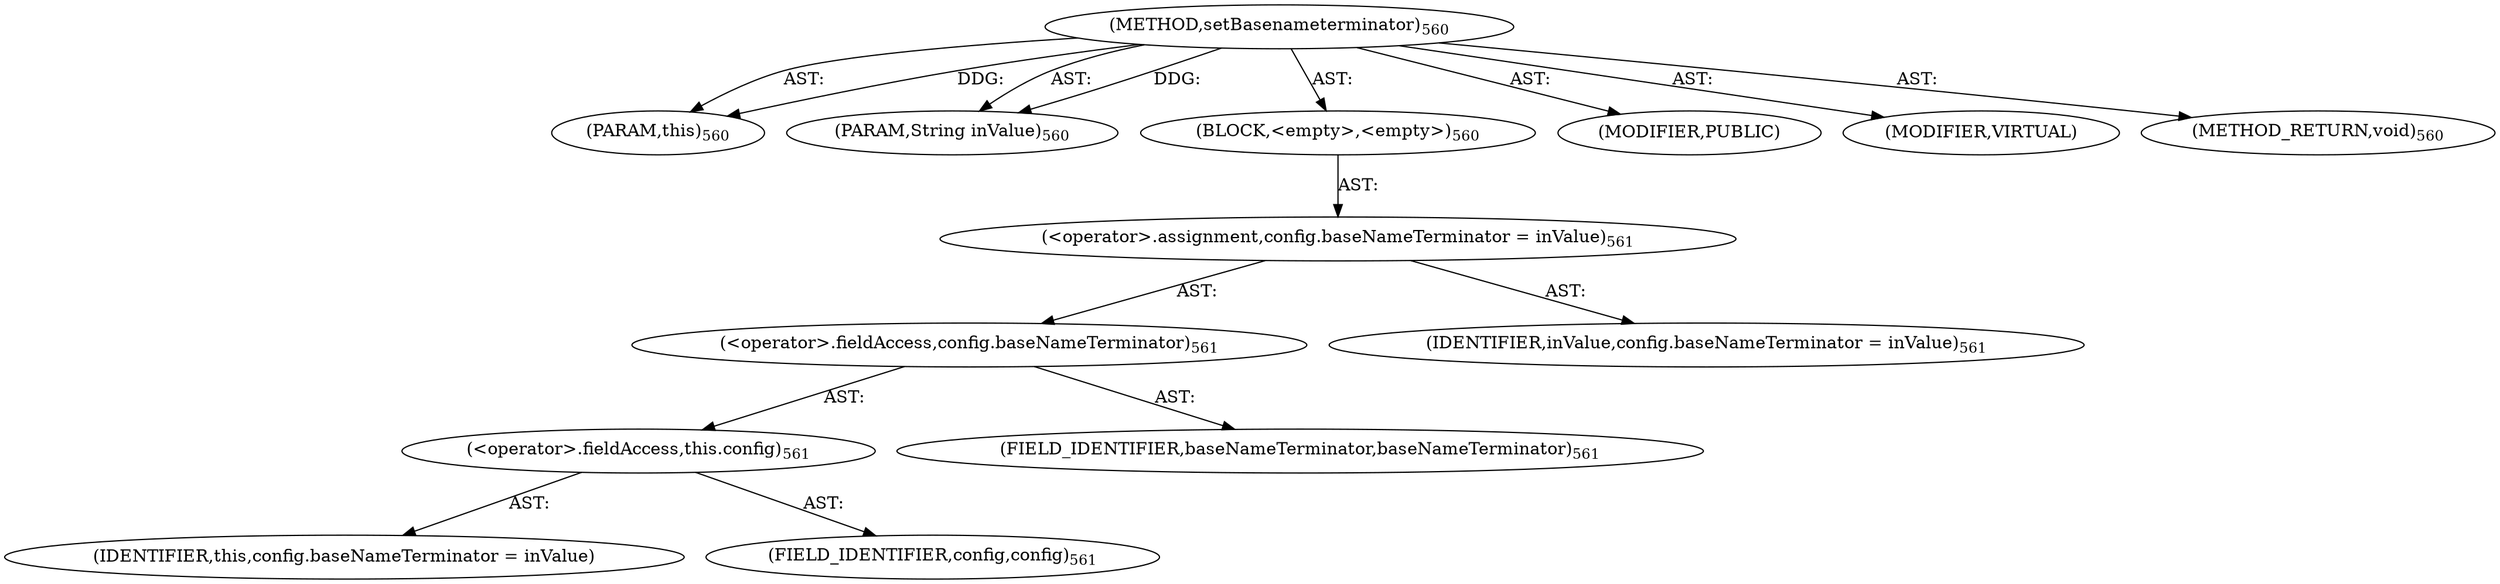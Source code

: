 digraph "setBasenameterminator" {  
"111669149728" [label = <(METHOD,setBasenameterminator)<SUB>560</SUB>> ]
"115964117035" [label = <(PARAM,this)<SUB>560</SUB>> ]
"115964117036" [label = <(PARAM,String inValue)<SUB>560</SUB>> ]
"25769803815" [label = <(BLOCK,&lt;empty&gt;,&lt;empty&gt;)<SUB>560</SUB>> ]
"30064771257" [label = <(&lt;operator&gt;.assignment,config.baseNameTerminator = inValue)<SUB>561</SUB>> ]
"30064771258" [label = <(&lt;operator&gt;.fieldAccess,config.baseNameTerminator)<SUB>561</SUB>> ]
"30064771259" [label = <(&lt;operator&gt;.fieldAccess,this.config)<SUB>561</SUB>> ]
"68719476852" [label = <(IDENTIFIER,this,config.baseNameTerminator = inValue)> ]
"55834574926" [label = <(FIELD_IDENTIFIER,config,config)<SUB>561</SUB>> ]
"55834574927" [label = <(FIELD_IDENTIFIER,baseNameTerminator,baseNameTerminator)<SUB>561</SUB>> ]
"68719476853" [label = <(IDENTIFIER,inValue,config.baseNameTerminator = inValue)<SUB>561</SUB>> ]
"133143986269" [label = <(MODIFIER,PUBLIC)> ]
"133143986270" [label = <(MODIFIER,VIRTUAL)> ]
"128849018912" [label = <(METHOD_RETURN,void)<SUB>560</SUB>> ]
  "111669149728" -> "115964117035"  [ label = "AST: "] 
  "111669149728" -> "115964117036"  [ label = "AST: "] 
  "111669149728" -> "25769803815"  [ label = "AST: "] 
  "111669149728" -> "133143986269"  [ label = "AST: "] 
  "111669149728" -> "133143986270"  [ label = "AST: "] 
  "111669149728" -> "128849018912"  [ label = "AST: "] 
  "25769803815" -> "30064771257"  [ label = "AST: "] 
  "30064771257" -> "30064771258"  [ label = "AST: "] 
  "30064771257" -> "68719476853"  [ label = "AST: "] 
  "30064771258" -> "30064771259"  [ label = "AST: "] 
  "30064771258" -> "55834574927"  [ label = "AST: "] 
  "30064771259" -> "68719476852"  [ label = "AST: "] 
  "30064771259" -> "55834574926"  [ label = "AST: "] 
  "111669149728" -> "115964117035"  [ label = "DDG: "] 
  "111669149728" -> "115964117036"  [ label = "DDG: "] 
}
